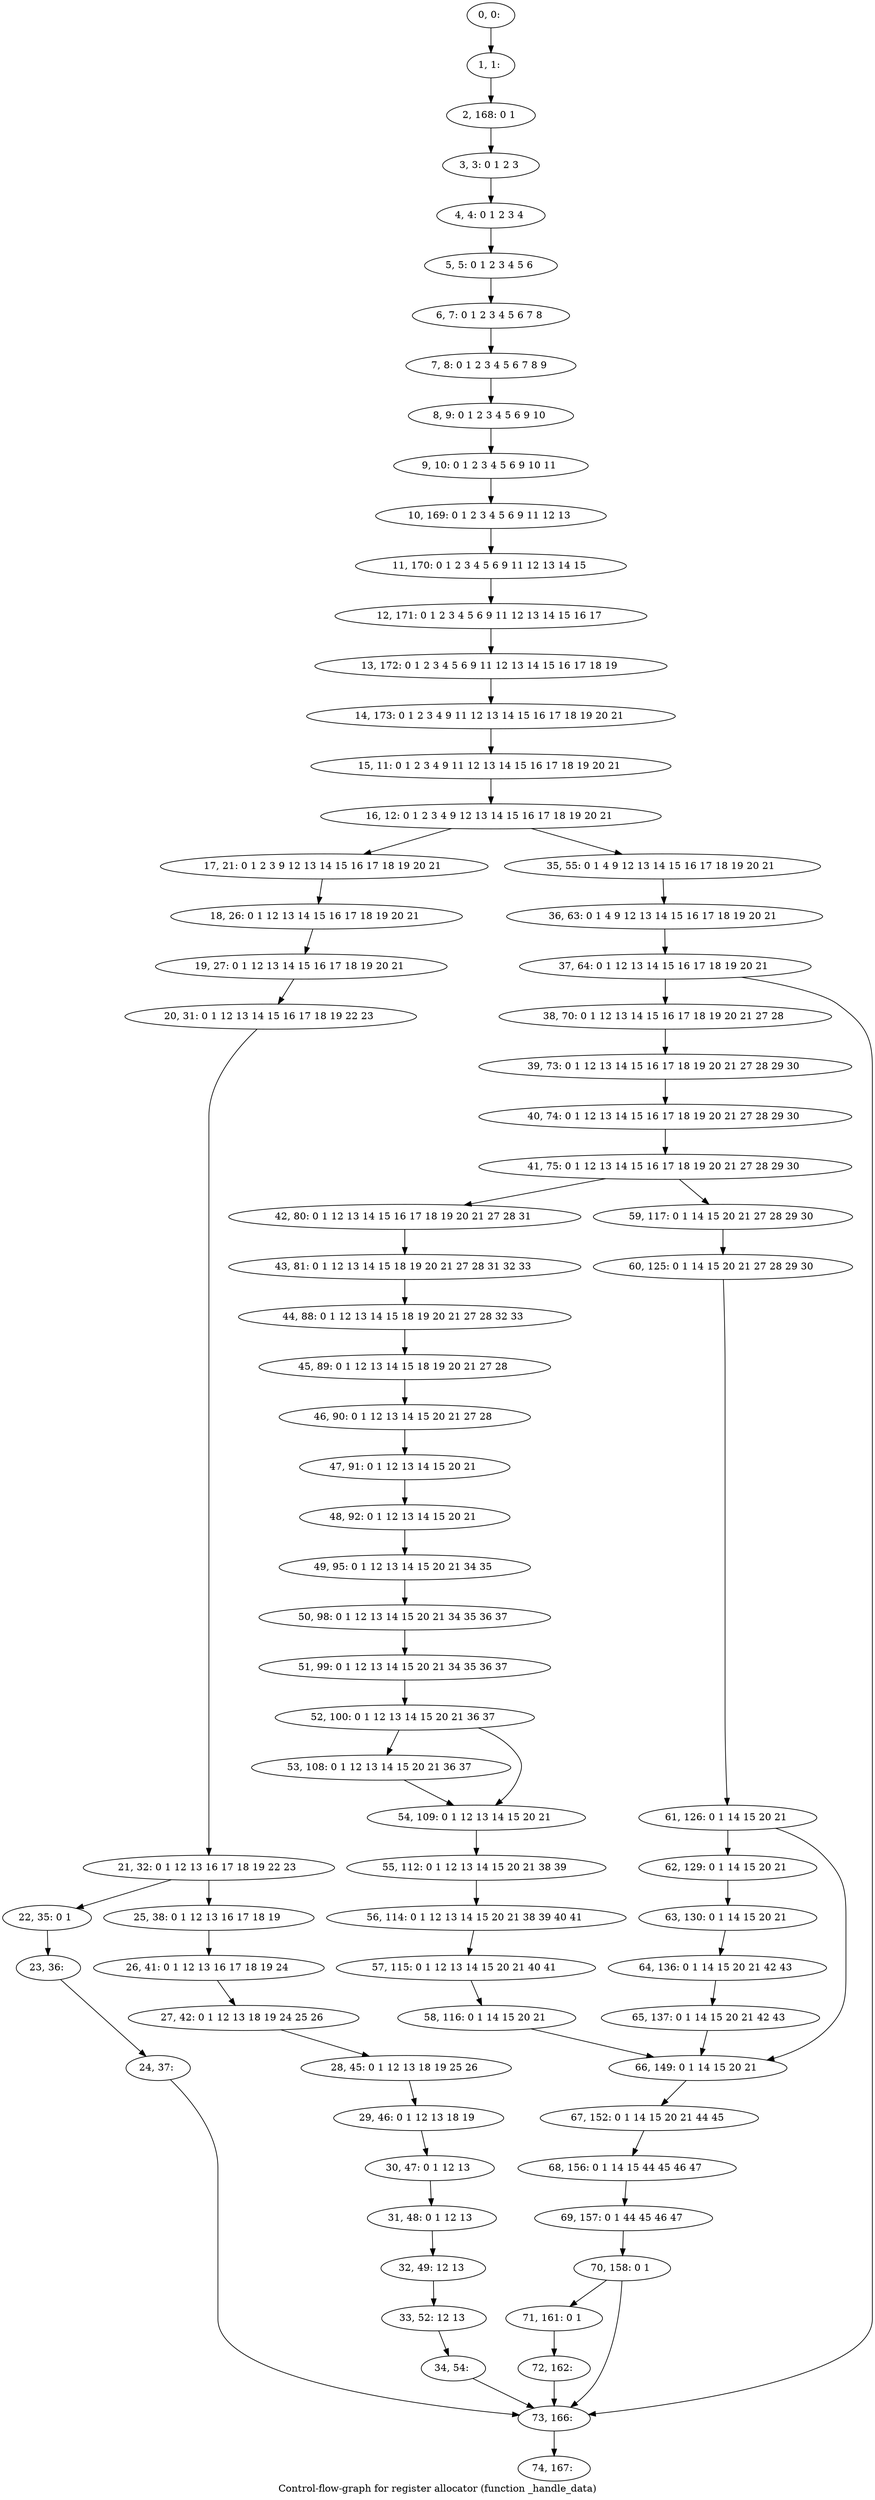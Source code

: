 digraph G {
graph [label="Control-flow-graph for register allocator (function _handle_data)"]
0[label="0, 0: "];
1[label="1, 1: "];
2[label="2, 168: 0 1 "];
3[label="3, 3: 0 1 2 3 "];
4[label="4, 4: 0 1 2 3 4 "];
5[label="5, 5: 0 1 2 3 4 5 6 "];
6[label="6, 7: 0 1 2 3 4 5 6 7 8 "];
7[label="7, 8: 0 1 2 3 4 5 6 7 8 9 "];
8[label="8, 9: 0 1 2 3 4 5 6 9 10 "];
9[label="9, 10: 0 1 2 3 4 5 6 9 10 11 "];
10[label="10, 169: 0 1 2 3 4 5 6 9 11 12 13 "];
11[label="11, 170: 0 1 2 3 4 5 6 9 11 12 13 14 15 "];
12[label="12, 171: 0 1 2 3 4 5 6 9 11 12 13 14 15 16 17 "];
13[label="13, 172: 0 1 2 3 4 5 6 9 11 12 13 14 15 16 17 18 19 "];
14[label="14, 173: 0 1 2 3 4 9 11 12 13 14 15 16 17 18 19 20 21 "];
15[label="15, 11: 0 1 2 3 4 9 11 12 13 14 15 16 17 18 19 20 21 "];
16[label="16, 12: 0 1 2 3 4 9 12 13 14 15 16 17 18 19 20 21 "];
17[label="17, 21: 0 1 2 3 9 12 13 14 15 16 17 18 19 20 21 "];
18[label="18, 26: 0 1 12 13 14 15 16 17 18 19 20 21 "];
19[label="19, 27: 0 1 12 13 14 15 16 17 18 19 20 21 "];
20[label="20, 31: 0 1 12 13 14 15 16 17 18 19 22 23 "];
21[label="21, 32: 0 1 12 13 16 17 18 19 22 23 "];
22[label="22, 35: 0 1 "];
23[label="23, 36: "];
24[label="24, 37: "];
25[label="25, 38: 0 1 12 13 16 17 18 19 "];
26[label="26, 41: 0 1 12 13 16 17 18 19 24 "];
27[label="27, 42: 0 1 12 13 18 19 24 25 26 "];
28[label="28, 45: 0 1 12 13 18 19 25 26 "];
29[label="29, 46: 0 1 12 13 18 19 "];
30[label="30, 47: 0 1 12 13 "];
31[label="31, 48: 0 1 12 13 "];
32[label="32, 49: 12 13 "];
33[label="33, 52: 12 13 "];
34[label="34, 54: "];
35[label="35, 55: 0 1 4 9 12 13 14 15 16 17 18 19 20 21 "];
36[label="36, 63: 0 1 4 9 12 13 14 15 16 17 18 19 20 21 "];
37[label="37, 64: 0 1 12 13 14 15 16 17 18 19 20 21 "];
38[label="38, 70: 0 1 12 13 14 15 16 17 18 19 20 21 27 28 "];
39[label="39, 73: 0 1 12 13 14 15 16 17 18 19 20 21 27 28 29 30 "];
40[label="40, 74: 0 1 12 13 14 15 16 17 18 19 20 21 27 28 29 30 "];
41[label="41, 75: 0 1 12 13 14 15 16 17 18 19 20 21 27 28 29 30 "];
42[label="42, 80: 0 1 12 13 14 15 16 17 18 19 20 21 27 28 31 "];
43[label="43, 81: 0 1 12 13 14 15 18 19 20 21 27 28 31 32 33 "];
44[label="44, 88: 0 1 12 13 14 15 18 19 20 21 27 28 32 33 "];
45[label="45, 89: 0 1 12 13 14 15 18 19 20 21 27 28 "];
46[label="46, 90: 0 1 12 13 14 15 20 21 27 28 "];
47[label="47, 91: 0 1 12 13 14 15 20 21 "];
48[label="48, 92: 0 1 12 13 14 15 20 21 "];
49[label="49, 95: 0 1 12 13 14 15 20 21 34 35 "];
50[label="50, 98: 0 1 12 13 14 15 20 21 34 35 36 37 "];
51[label="51, 99: 0 1 12 13 14 15 20 21 34 35 36 37 "];
52[label="52, 100: 0 1 12 13 14 15 20 21 36 37 "];
53[label="53, 108: 0 1 12 13 14 15 20 21 36 37 "];
54[label="54, 109: 0 1 12 13 14 15 20 21 "];
55[label="55, 112: 0 1 12 13 14 15 20 21 38 39 "];
56[label="56, 114: 0 1 12 13 14 15 20 21 38 39 40 41 "];
57[label="57, 115: 0 1 12 13 14 15 20 21 40 41 "];
58[label="58, 116: 0 1 14 15 20 21 "];
59[label="59, 117: 0 1 14 15 20 21 27 28 29 30 "];
60[label="60, 125: 0 1 14 15 20 21 27 28 29 30 "];
61[label="61, 126: 0 1 14 15 20 21 "];
62[label="62, 129: 0 1 14 15 20 21 "];
63[label="63, 130: 0 1 14 15 20 21 "];
64[label="64, 136: 0 1 14 15 20 21 42 43 "];
65[label="65, 137: 0 1 14 15 20 21 42 43 "];
66[label="66, 149: 0 1 14 15 20 21 "];
67[label="67, 152: 0 1 14 15 20 21 44 45 "];
68[label="68, 156: 0 1 14 15 44 45 46 47 "];
69[label="69, 157: 0 1 44 45 46 47 "];
70[label="70, 158: 0 1 "];
71[label="71, 161: 0 1 "];
72[label="72, 162: "];
73[label="73, 166: "];
74[label="74, 167: "];
0->1 ;
1->2 ;
2->3 ;
3->4 ;
4->5 ;
5->6 ;
6->7 ;
7->8 ;
8->9 ;
9->10 ;
10->11 ;
11->12 ;
12->13 ;
13->14 ;
14->15 ;
15->16 ;
16->17 ;
16->35 ;
17->18 ;
18->19 ;
19->20 ;
20->21 ;
21->22 ;
21->25 ;
22->23 ;
23->24 ;
24->73 ;
25->26 ;
26->27 ;
27->28 ;
28->29 ;
29->30 ;
30->31 ;
31->32 ;
32->33 ;
33->34 ;
34->73 ;
35->36 ;
36->37 ;
37->38 ;
37->73 ;
38->39 ;
39->40 ;
40->41 ;
41->42 ;
41->59 ;
42->43 ;
43->44 ;
44->45 ;
45->46 ;
46->47 ;
47->48 ;
48->49 ;
49->50 ;
50->51 ;
51->52 ;
52->53 ;
52->54 ;
53->54 ;
54->55 ;
55->56 ;
56->57 ;
57->58 ;
58->66 ;
59->60 ;
60->61 ;
61->62 ;
61->66 ;
62->63 ;
63->64 ;
64->65 ;
65->66 ;
66->67 ;
67->68 ;
68->69 ;
69->70 ;
70->71 ;
70->73 ;
71->72 ;
72->73 ;
73->74 ;
}

